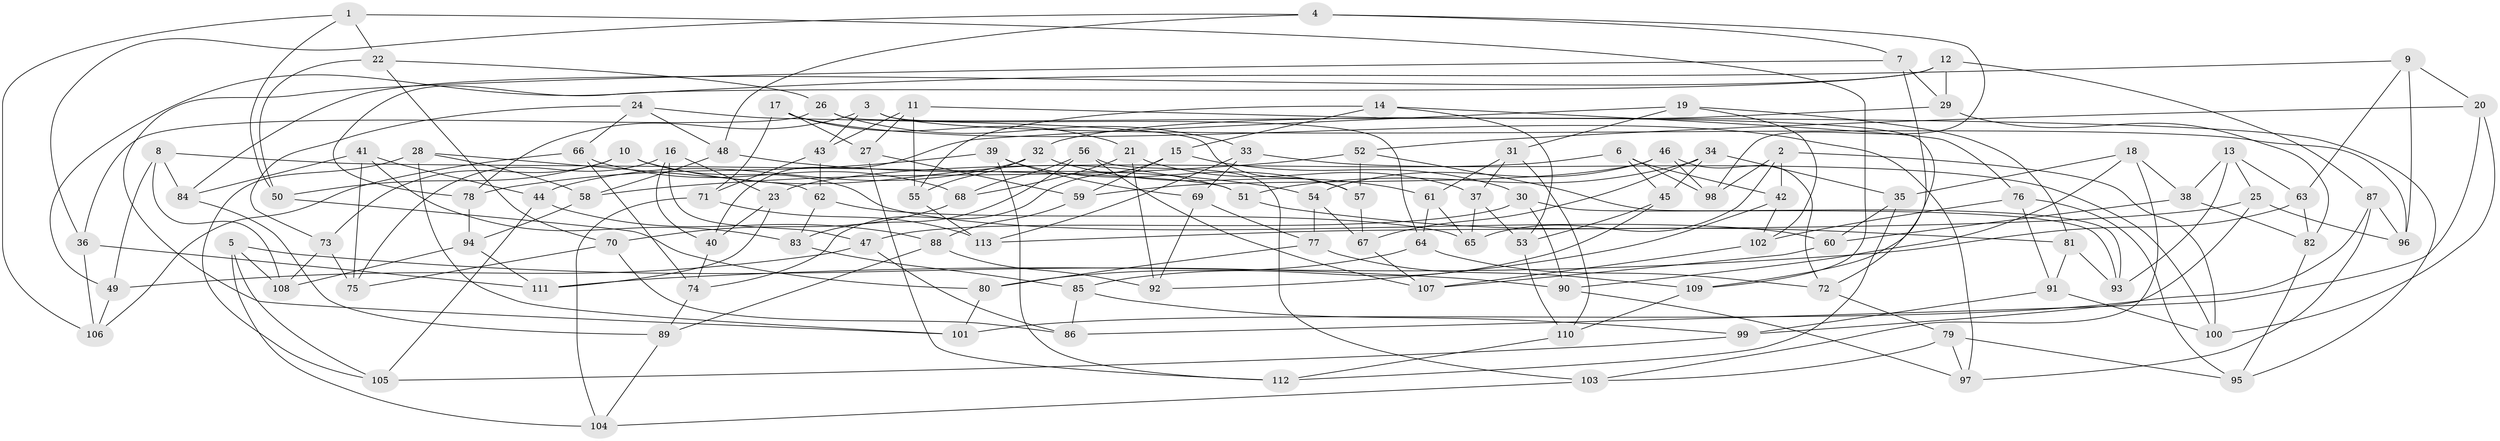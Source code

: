 // coarse degree distribution, {5: 0.013888888888888888, 4: 0.4166666666666667, 6: 0.5555555555555556, 3: 0.013888888888888888}
// Generated by graph-tools (version 1.1) at 2025/24/03/03/25 07:24:30]
// undirected, 113 vertices, 226 edges
graph export_dot {
graph [start="1"]
  node [color=gray90,style=filled];
  1;
  2;
  3;
  4;
  5;
  6;
  7;
  8;
  9;
  10;
  11;
  12;
  13;
  14;
  15;
  16;
  17;
  18;
  19;
  20;
  21;
  22;
  23;
  24;
  25;
  26;
  27;
  28;
  29;
  30;
  31;
  32;
  33;
  34;
  35;
  36;
  37;
  38;
  39;
  40;
  41;
  42;
  43;
  44;
  45;
  46;
  47;
  48;
  49;
  50;
  51;
  52;
  53;
  54;
  55;
  56;
  57;
  58;
  59;
  60;
  61;
  62;
  63;
  64;
  65;
  66;
  67;
  68;
  69;
  70;
  71;
  72;
  73;
  74;
  75;
  76;
  77;
  78;
  79;
  80;
  81;
  82;
  83;
  84;
  85;
  86;
  87;
  88;
  89;
  90;
  91;
  92;
  93;
  94;
  95;
  96;
  97;
  98;
  99;
  100;
  101;
  102;
  103;
  104;
  105;
  106;
  107;
  108;
  109;
  110;
  111;
  112;
  113;
  1 -- 109;
  1 -- 22;
  1 -- 106;
  1 -- 50;
  2 -- 98;
  2 -- 100;
  2 -- 65;
  2 -- 42;
  3 -- 64;
  3 -- 96;
  3 -- 43;
  3 -- 78;
  4 -- 48;
  4 -- 36;
  4 -- 7;
  4 -- 98;
  5 -- 104;
  5 -- 108;
  5 -- 105;
  5 -- 90;
  6 -- 45;
  6 -- 42;
  6 -- 23;
  6 -- 98;
  7 -- 29;
  7 -- 109;
  7 -- 101;
  8 -- 49;
  8 -- 84;
  8 -- 108;
  8 -- 51;
  9 -- 63;
  9 -- 96;
  9 -- 49;
  9 -- 20;
  10 -- 60;
  10 -- 51;
  10 -- 73;
  10 -- 50;
  11 -- 95;
  11 -- 27;
  11 -- 55;
  11 -- 43;
  12 -- 29;
  12 -- 78;
  12 -- 87;
  12 -- 84;
  13 -- 25;
  13 -- 93;
  13 -- 63;
  13 -- 38;
  14 -- 55;
  14 -- 15;
  14 -- 76;
  14 -- 53;
  15 -- 59;
  15 -- 74;
  15 -- 30;
  16 -- 40;
  16 -- 75;
  16 -- 47;
  16 -- 23;
  17 -- 21;
  17 -- 27;
  17 -- 71;
  17 -- 97;
  18 -- 38;
  18 -- 90;
  18 -- 35;
  18 -- 103;
  19 -- 81;
  19 -- 40;
  19 -- 102;
  19 -- 31;
  20 -- 86;
  20 -- 100;
  20 -- 52;
  21 -- 92;
  21 -- 68;
  21 -- 37;
  22 -- 50;
  22 -- 26;
  22 -- 70;
  23 -- 111;
  23 -- 40;
  24 -- 57;
  24 -- 66;
  24 -- 48;
  24 -- 73;
  25 -- 99;
  25 -- 96;
  25 -- 113;
  26 -- 72;
  26 -- 36;
  26 -- 33;
  27 -- 59;
  27 -- 112;
  28 -- 58;
  28 -- 105;
  28 -- 101;
  28 -- 62;
  29 -- 32;
  29 -- 82;
  30 -- 90;
  30 -- 47;
  30 -- 93;
  31 -- 37;
  31 -- 61;
  31 -- 110;
  32 -- 61;
  32 -- 55;
  32 -- 44;
  33 -- 113;
  33 -- 69;
  33 -- 100;
  34 -- 51;
  34 -- 45;
  34 -- 67;
  34 -- 35;
  35 -- 60;
  35 -- 112;
  36 -- 106;
  36 -- 111;
  37 -- 53;
  37 -- 65;
  38 -- 60;
  38 -- 82;
  39 -- 78;
  39 -- 57;
  39 -- 112;
  39 -- 69;
  40 -- 74;
  41 -- 83;
  41 -- 84;
  41 -- 75;
  41 -- 44;
  42 -- 102;
  42 -- 92;
  43 -- 62;
  43 -- 71;
  44 -- 88;
  44 -- 105;
  45 -- 53;
  45 -- 85;
  46 -- 54;
  46 -- 59;
  46 -- 72;
  46 -- 98;
  47 -- 49;
  47 -- 86;
  48 -- 58;
  48 -- 54;
  49 -- 106;
  50 -- 80;
  51 -- 81;
  52 -- 93;
  52 -- 57;
  52 -- 58;
  53 -- 110;
  54 -- 77;
  54 -- 67;
  55 -- 113;
  56 -- 103;
  56 -- 83;
  56 -- 68;
  56 -- 107;
  57 -- 67;
  58 -- 94;
  59 -- 88;
  60 -- 107;
  61 -- 64;
  61 -- 65;
  62 -- 65;
  62 -- 83;
  63 -- 82;
  63 -- 111;
  64 -- 72;
  64 -- 80;
  66 -- 68;
  66 -- 106;
  66 -- 74;
  67 -- 107;
  68 -- 70;
  69 -- 77;
  69 -- 92;
  70 -- 86;
  70 -- 75;
  71 -- 113;
  71 -- 104;
  72 -- 79;
  73 -- 75;
  73 -- 108;
  74 -- 89;
  76 -- 102;
  76 -- 95;
  76 -- 91;
  77 -- 109;
  77 -- 80;
  78 -- 94;
  79 -- 97;
  79 -- 95;
  79 -- 103;
  80 -- 101;
  81 -- 91;
  81 -- 93;
  82 -- 95;
  83 -- 85;
  84 -- 89;
  85 -- 99;
  85 -- 86;
  87 -- 97;
  87 -- 96;
  87 -- 101;
  88 -- 92;
  88 -- 89;
  89 -- 104;
  90 -- 97;
  91 -- 100;
  91 -- 99;
  94 -- 108;
  94 -- 111;
  99 -- 105;
  102 -- 107;
  103 -- 104;
  109 -- 110;
  110 -- 112;
}
